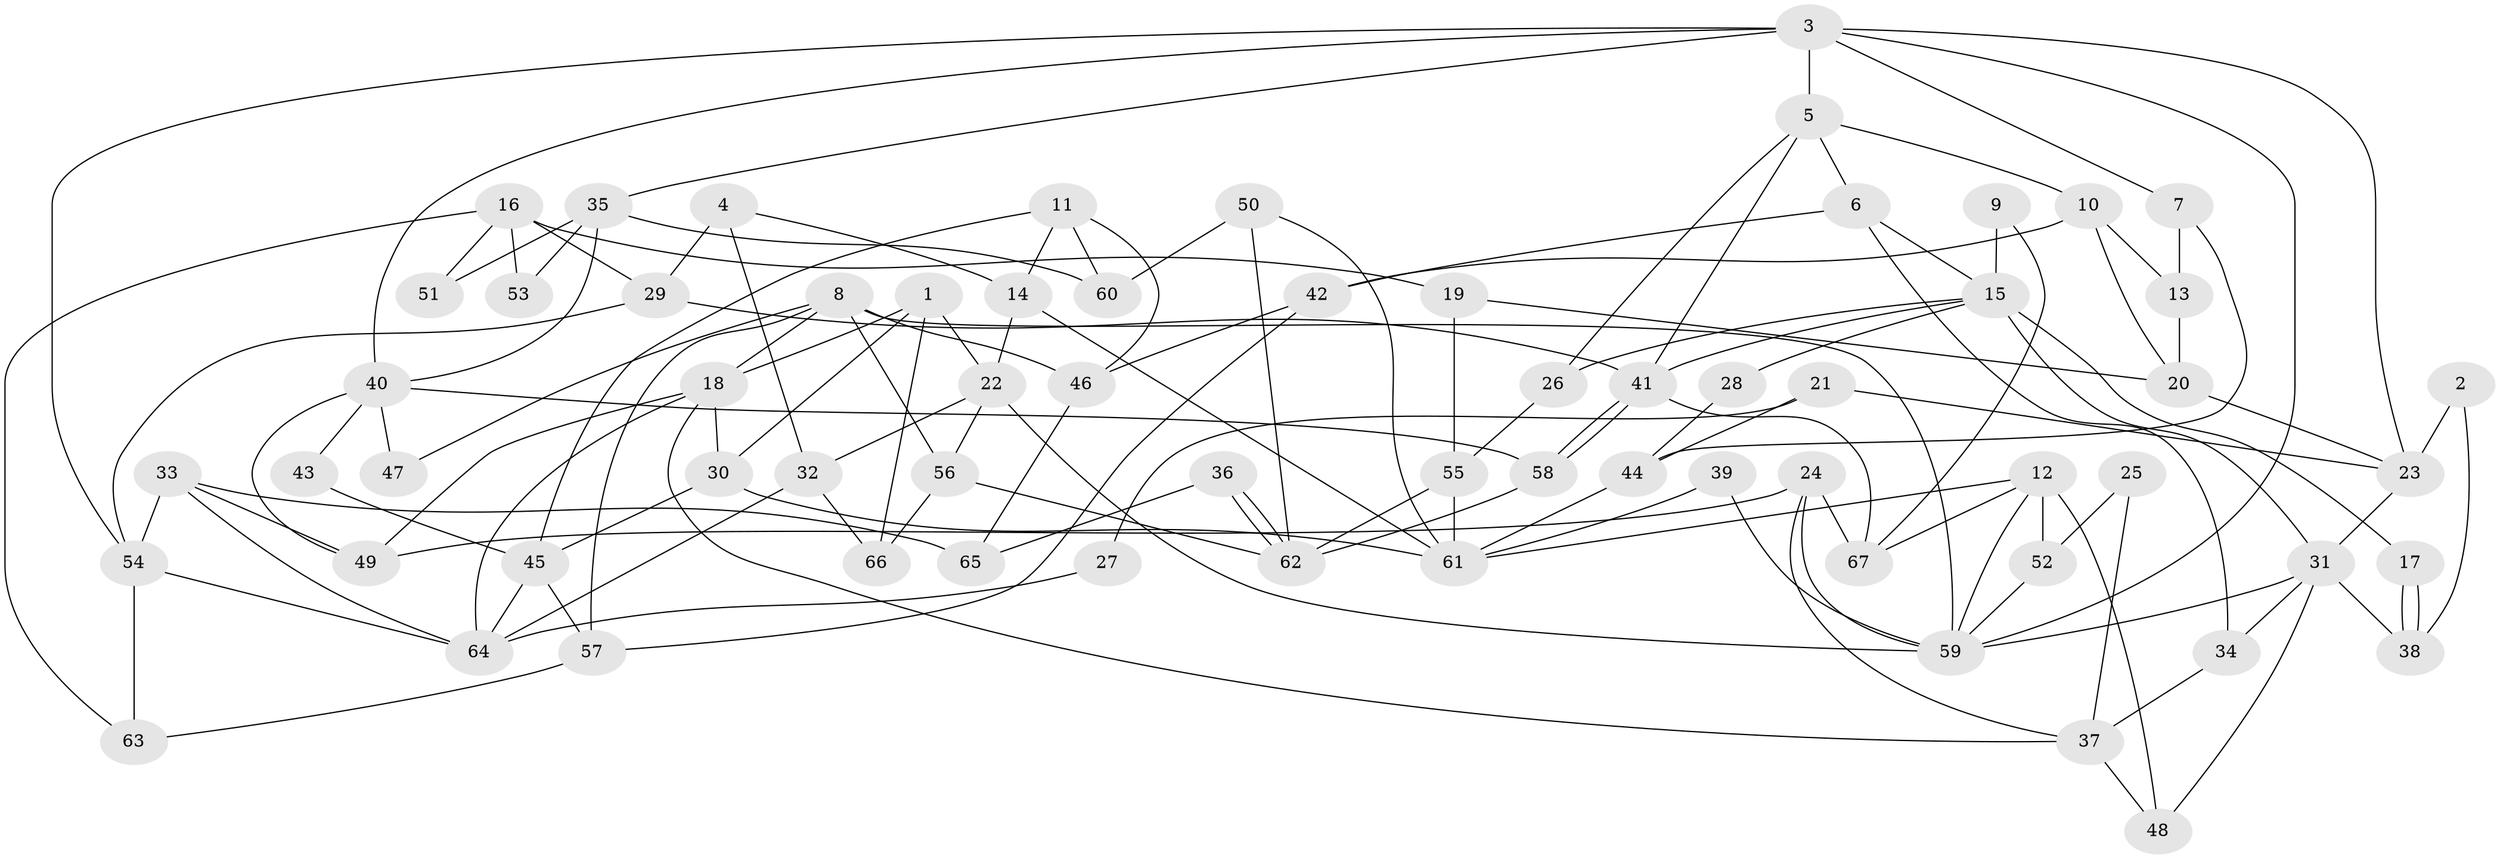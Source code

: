 // Generated by graph-tools (version 1.1) at 2025/36/03/09/25 02:36:25]
// undirected, 67 vertices, 134 edges
graph export_dot {
graph [start="1"]
  node [color=gray90,style=filled];
  1;
  2;
  3;
  4;
  5;
  6;
  7;
  8;
  9;
  10;
  11;
  12;
  13;
  14;
  15;
  16;
  17;
  18;
  19;
  20;
  21;
  22;
  23;
  24;
  25;
  26;
  27;
  28;
  29;
  30;
  31;
  32;
  33;
  34;
  35;
  36;
  37;
  38;
  39;
  40;
  41;
  42;
  43;
  44;
  45;
  46;
  47;
  48;
  49;
  50;
  51;
  52;
  53;
  54;
  55;
  56;
  57;
  58;
  59;
  60;
  61;
  62;
  63;
  64;
  65;
  66;
  67;
  1 -- 22;
  1 -- 18;
  1 -- 30;
  1 -- 66;
  2 -- 38;
  2 -- 23;
  3 -- 54;
  3 -- 40;
  3 -- 5;
  3 -- 7;
  3 -- 23;
  3 -- 35;
  3 -- 59;
  4 -- 32;
  4 -- 29;
  4 -- 14;
  5 -- 41;
  5 -- 6;
  5 -- 10;
  5 -- 26;
  6 -- 15;
  6 -- 34;
  6 -- 42;
  7 -- 13;
  7 -- 44;
  8 -- 59;
  8 -- 18;
  8 -- 46;
  8 -- 47;
  8 -- 56;
  8 -- 57;
  9 -- 15;
  9 -- 67;
  10 -- 42;
  10 -- 13;
  10 -- 20;
  11 -- 14;
  11 -- 45;
  11 -- 46;
  11 -- 60;
  12 -- 61;
  12 -- 59;
  12 -- 48;
  12 -- 52;
  12 -- 67;
  13 -- 20;
  14 -- 61;
  14 -- 22;
  15 -- 41;
  15 -- 26;
  15 -- 17;
  15 -- 28;
  15 -- 31;
  16 -- 19;
  16 -- 63;
  16 -- 29;
  16 -- 51;
  16 -- 53;
  17 -- 38;
  17 -- 38;
  18 -- 37;
  18 -- 64;
  18 -- 30;
  18 -- 49;
  19 -- 20;
  19 -- 55;
  20 -- 23;
  21 -- 23;
  21 -- 44;
  21 -- 27;
  22 -- 56;
  22 -- 32;
  22 -- 59;
  23 -- 31;
  24 -- 59;
  24 -- 37;
  24 -- 49;
  24 -- 67;
  25 -- 37;
  25 -- 52;
  26 -- 55;
  27 -- 64;
  28 -- 44;
  29 -- 41;
  29 -- 54;
  30 -- 45;
  30 -- 61;
  31 -- 59;
  31 -- 34;
  31 -- 38;
  31 -- 48;
  32 -- 64;
  32 -- 66;
  33 -- 54;
  33 -- 49;
  33 -- 64;
  33 -- 65;
  34 -- 37;
  35 -- 40;
  35 -- 51;
  35 -- 53;
  35 -- 60;
  36 -- 62;
  36 -- 62;
  36 -- 65;
  37 -- 48;
  39 -- 61;
  39 -- 59;
  40 -- 58;
  40 -- 49;
  40 -- 43;
  40 -- 47;
  41 -- 58;
  41 -- 58;
  41 -- 67;
  42 -- 46;
  42 -- 57;
  43 -- 45;
  44 -- 61;
  45 -- 57;
  45 -- 64;
  46 -- 65;
  50 -- 60;
  50 -- 62;
  50 -- 61;
  52 -- 59;
  54 -- 64;
  54 -- 63;
  55 -- 61;
  55 -- 62;
  56 -- 66;
  56 -- 62;
  57 -- 63;
  58 -- 62;
}
